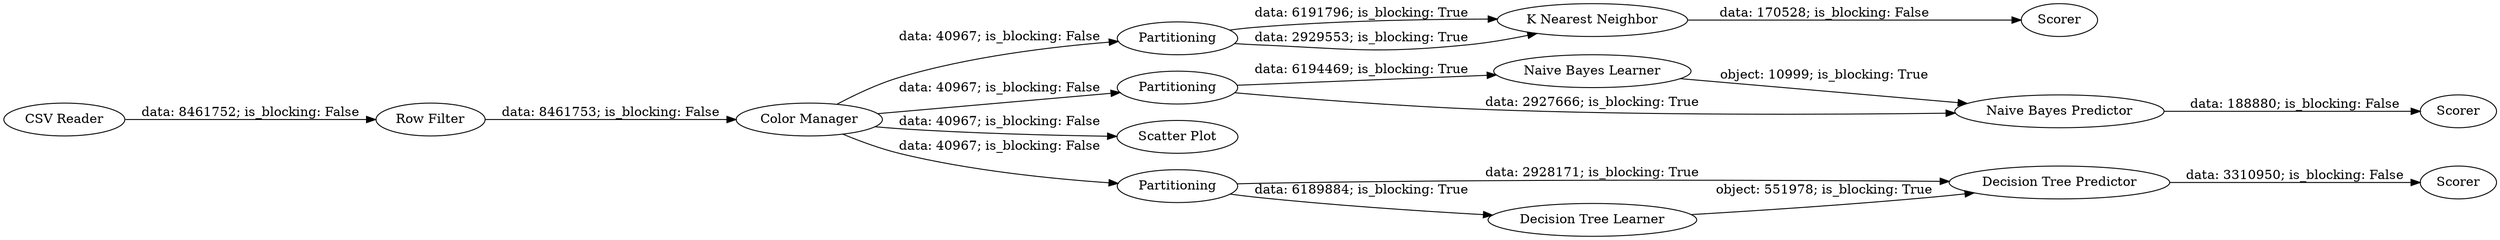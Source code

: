 digraph {
	"4416081278110760011_15" [label=Scorer]
	"4416081278110760011_10" [label="K Nearest Neighbor"]
	"4416081278110760011_13" [label="Naive Bayes Learner"]
	"4416081278110760011_3" [label="Color Manager"]
	"4416081278110760011_9" [label=Partitioning]
	"4416081278110760011_12" [label=Partitioning]
	"4416081278110760011_7" [label="Decision Tree Predictor"]
	"4416081278110760011_8" [label=Scorer]
	"4416081278110760011_2" [label="Row Filter"]
	"4416081278110760011_6" [label="Decision Tree Learner"]
	"4416081278110760011_11" [label=Scorer]
	"4416081278110760011_14" [label="Naive Bayes Predictor"]
	"4416081278110760011_4" [label="Scatter Plot"]
	"4416081278110760011_5" [label=Partitioning]
	"4416081278110760011_1" [label="CSV Reader"]
	"4416081278110760011_3" -> "4416081278110760011_5" [label="data: 40967; is_blocking: False"]
	"4416081278110760011_3" -> "4416081278110760011_4" [label="data: 40967; is_blocking: False"]
	"4416081278110760011_1" -> "4416081278110760011_2" [label="data: 8461752; is_blocking: False"]
	"4416081278110760011_9" -> "4416081278110760011_10" [label="data: 6191796; is_blocking: True"]
	"4416081278110760011_7" -> "4416081278110760011_8" [label="data: 3310950; is_blocking: False"]
	"4416081278110760011_10" -> "4416081278110760011_11" [label="data: 170528; is_blocking: False"]
	"4416081278110760011_12" -> "4416081278110760011_13" [label="data: 6194469; is_blocking: True"]
	"4416081278110760011_2" -> "4416081278110760011_3" [label="data: 8461753; is_blocking: False"]
	"4416081278110760011_5" -> "4416081278110760011_6" [label="data: 6189884; is_blocking: True"]
	"4416081278110760011_9" -> "4416081278110760011_10" [label="data: 2929553; is_blocking: True"]
	"4416081278110760011_14" -> "4416081278110760011_15" [label="data: 188880; is_blocking: False"]
	"4416081278110760011_5" -> "4416081278110760011_7" [label="data: 2928171; is_blocking: True"]
	"4416081278110760011_13" -> "4416081278110760011_14" [label="object: 10999; is_blocking: True"]
	"4416081278110760011_3" -> "4416081278110760011_9" [label="data: 40967; is_blocking: False"]
	"4416081278110760011_3" -> "4416081278110760011_12" [label="data: 40967; is_blocking: False"]
	"4416081278110760011_12" -> "4416081278110760011_14" [label="data: 2927666; is_blocking: True"]
	"4416081278110760011_6" -> "4416081278110760011_7" [label="object: 551978; is_blocking: True"]
	rankdir=LR
}
